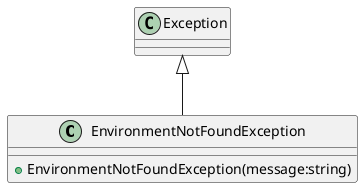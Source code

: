 @startuml
class EnvironmentNotFoundException {
    + EnvironmentNotFoundException(message:string)
}
Exception <|-- EnvironmentNotFoundException
@enduml
